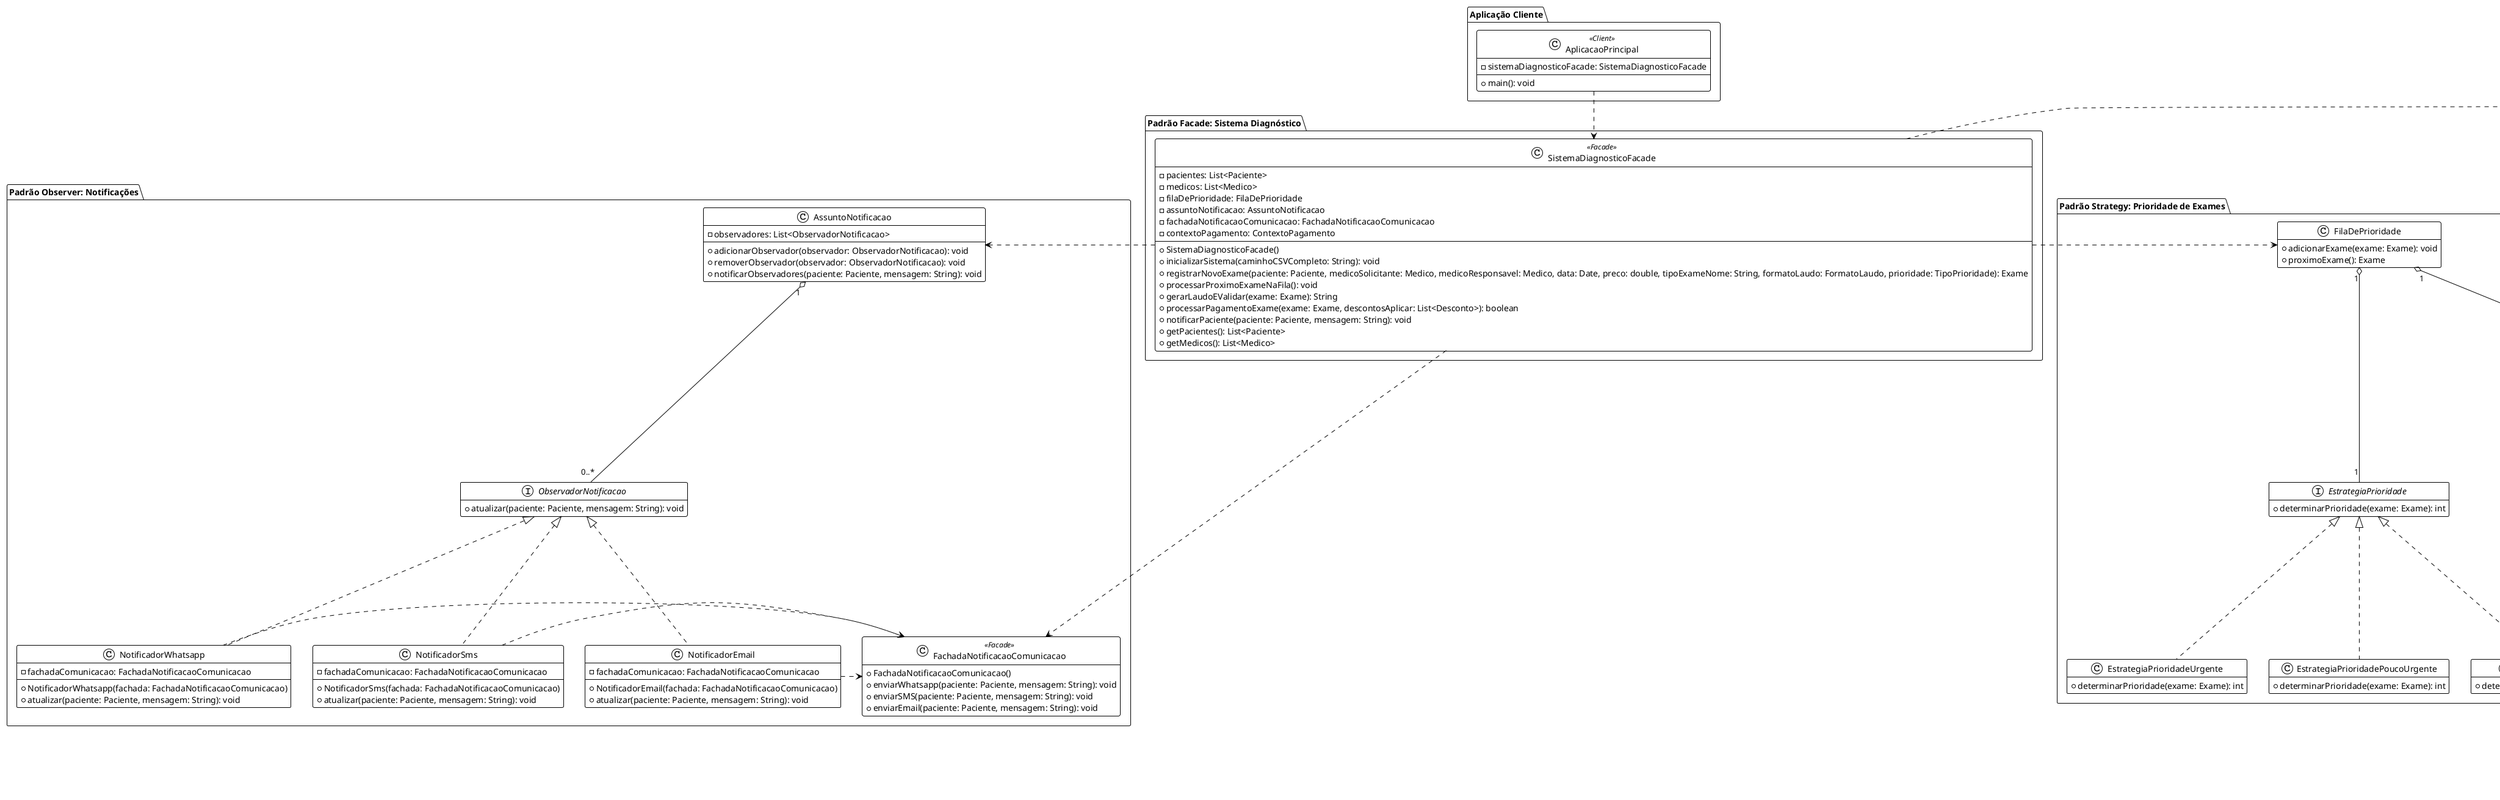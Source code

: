 @startuml
!theme plain
skinparam classAttributeIconStyle public private
hide empty members

' 0. Entidades de Domínio Básicas
package "Entidades de Domínio" {
    class Paciente {
        +nome: String
        +convenio: String
        +id: String
        +idade: int
    }

    class Medico {
        +nome: String
        +crm: String
        +especialidade: String
    }

    enum TipoPrioridade {
        URGENTE
        POUCO_URGENTE
        ROTINA
    }
}

' 1. Bridge Pattern: Exame e Formatação de Laudo (R3, R4)
package "Padrão Bridge: Laudo" {
    interface FormatoLaudo {
        +gerar(conteudoLaudo: String): String
    }

    class FormatoLaudoTexto implements FormatoLaudo {
        +gerar(conteudoLaudo: String): String
    }

    class FormatoLaudoHtml implements FormatoLaudo {
        +gerar(conteudoLaudo: String): String
    }

    class FormatoLaudoPdf implements FormatoLaudo {
        +gerar(conteudoLaudo: String): String
    }

    abstract class Exame {
        +idExame: String
        +paciente: Paciente
        +medicoSolicitante: Medico
        +medicoResponsavel: Medico
        +dataExame: Date
        +precoBase: double
        +prioridade: TipoPrioridade
        +formatoLaudo: FormatoLaudo
        -primeiroValidador: ValidadorExame // O início da cadeia de validação para este exame
        -ultimoValidador: ValidadorExame // Para facilitar a adição no final da cadeia
        +adicionarRegraValidacao(regra: ValidadorExame): void // Adiciona uma regra ao final da cadeia
        +validar(): boolean // Inicia a validação pela cadeia
        +calcularPreco(): double
        +setFormatoLaudo(formato: FormatoLaudo): void
        + abstract gerarLaudo(): String
    }

    class Hemograma extends Exame {
        +gerarLaudo(): String
    }

    class Ultrassonografia extends Exame {
        +gerarLaudo(): String
    }

    class RessonanciaMagnetica extends Exame {
        +gerarLaudo(): String
    }

    ' Relações internas do Bridge
    Exame "1" o-- "1" FormatoLaudo
}


' 2. Chain of Responsibility: Validação de Exames (R5)
package "Padrão Chain of Responsibility: Validação" {
    interface ValidadorExame {
        +setProximo(proximo: ValidadorExame): ValidadorExame
        +validar(exame: Exame): boolean
    }

    abstract class ValidadorBase implements ValidadorExame {
        -proximo: ValidadorExame
        +setProximo(proximo: ValidadorExame): ValidadorExame
        +validar(exame: Exame): boolean
    }

    class ValidadorHemograma extends ValidadorBase {
        +validar(exame: Exame): boolean
    }

    class ValidadorImplantes extends ValidadorBase {
        +validar(exame: Exame): boolean
    }

    ' Relações internas da Cadeia
    ValidadorBase "1" o-- "0..1" ValidadorExame
}

' 3. Observer Pattern: Notificações (R6)
package "Padrão Observer: Notificações" {
    interface ObservadorNotificacao {
        +atualizar(paciente: Paciente, mensagem: String): void
    }

    class AssuntoNotificacao {
        -observadores: List<ObservadorNotificacao>
        +adicionarObservador(observador: ObservadorNotificacao): void
        +removerObservador(observador: ObservadorNotificacao): void
        +notificarObservadores(paciente: Paciente, mensagem: String): void
    }

    class NotificadorWhatsapp implements ObservadorNotificacao {
        -fachadaComunicacao: FachadaNotificacaoComunicacao
        +NotificadorWhatsapp(fachada: FachadaNotificacaoComunicacao)
        +atualizar(paciente: Paciente, mensagem: String): void
    }

    class NotificadorSms implements ObservadorNotificacao {
        -fachadaComunicacao: FachadaNotificacaoComunicacao
        +NotificadorSms(fachada: FachadaNotificacaoComunicacao)
        +atualizar(paciente: Paciente, mensagem: String): void
    }

    class NotificadorEmail implements ObservadorNotificacao {
        -fachadaComunicacao: FachadaNotificacaoComunicacao
        +NotificadorEmail(fachada: FachadaNotificacaoComunicacao)
        +atualizar(paciente: Paciente, mensagem: String): void
    }

    class FachadaNotificacaoComunicacao <<Facade>> {
        +FachadaNotificacaoComunicacao()
        +enviarWhatsapp(paciente: Paciente, mensagem: String): void
        +enviarSMS(paciente: Paciente, mensagem: String): void
        +enviarEmail(paciente: Paciente, mensagem: String): void
    }

    ' Relações internas do Observer
    AssuntoNotificacao "1" o-- "0..*" ObservadorNotificacao
    NotificadorWhatsapp .right.> FachadaNotificacaoComunicacao
    NotificadorSms .right.> FachadaNotificacaoComunicacao
    NotificadorEmail .right.> FachadaNotificacaoComunicacao
}

' 4. Decorator Pattern: Descontos (R7)
package "Padrão Decorator: Descontos" {
    interface Desconto {
        +aplicarDesconto(originalPrice: double): double
    }

    class PrecoBase implements Desconto {
        +aplicarDesconto(originalPrice: double): double
    }

    class DescontoConvenio extends PrecoBase {
        +aplicarDesconto(originalPrice: double): double
    }

    class DescontoIdoso extends PrecoBase {
        +aplicarDesconto(originalPrice: double): double
    }

    class DescontoOutubroRosa extends PrecoBase {
        +aplicarDesconto(originalPrice: double): double
    }
}

' 5. Strategy Pattern: Prioridade de Exames (R8)
package "Padrão Strategy: Prioridade de Exames" {
    class FilaDePrioridade {
        +adicionarExame(exame: Exame): void
        +proximoExame(): Exame
    }

    interface EstrategiaPrioridade {
        +determinarPrioridade(exame: Exame): int
    }

    class EstrategiaPrioridadeUrgente implements EstrategiaPrioridade {
        +determinarPrioridade(exame: Exame): int
    }

    class EstrategiaPrioridadePoucoUrgente implements EstrategiaPrioridade {
        +determinarPrioridade(exame: Exame): int
    }

    class EstrategiaPrioridadeRotina implements EstrategiaPrioridade {
        +determinarPrioridade(exame: Exame): int
    }

    ' Relações internas da Strategy
    FilaDePrioridade "1" o-- "1" EstrategiaPrioridade
}

' 6. State Pattern: Pagamento (R10)
package "Padrão State: Pagamento" {
    class ContextoPagamento {
        -estado: EstadoPagamento
        -valorTotal: double
        +ContextoPagamento(valorTotal: double)
        +setEstado(estado: EstadoPagamento): void
        +processarPagamento(): boolean
        +getValorTotal(): double
        +setValorTotal(valor: double): void
        +aplicarDescontos(descontosAplicar: List<Desconto>): void
    }

    interface EstadoPagamento {
        +lidarPagamento(contexto: ContextoPagamento): boolean
    }

    class PagamentoPendente implements EstadoPagamento {
        +lidarPagamento(contexto: ContextoPagamento): boolean
    }

    class PagamentoAprovado implements EstadoPagamento {
        +lidarPagamento(contexto: ContextoPagamento): boolean
    }

    class PagamentoRecusado implements EstadoPagamento {
        +lidarPagamento(contexto: ContextoPagamento): boolean
    }

    ' Relações internas do State
    ContextoPagamento "1" *-- "1" EstadoPagamento
}

' 7. Façade Pattern: Orquestração do Sistema (R1, R9)
package "Padrão Facade: Sistema Diagnóstico" {
    class SistemaDiagnosticoFacade <<Facade>> {
        -pacientes: List<Paciente>
        -medicos: List<Medico>
        -filaDePrioridade: FilaDePrioridade
        -assuntoNotificacao: AssuntoNotificacao
        -fachadaNotificacaoComunicacao: FachadaNotificacaoComunicacao
        -contextoPagamento: ContextoPagamento
        +SistemaDiagnosticoFacade()
        +inicializarSistema(caminhoCSVCompleto: String): void
        +registrarNovoExame(paciente: Paciente, medicoSolicitante: Medico, medicoResponsavel: Medico, data: Date, preco: double, tipoExameNome: String, formatoLaudo: FormatoLaudo, prioridade: TipoPrioridade): Exame
        +processarProximoExameNaFila(): void
        +gerarLaudoEValidar(exame: Exame): String
        +processarPagamentoExame(exame: Exame, descontosAplicar: List<Desconto>): boolean
        +notificarPaciente(paciente: Paciente, mensagem: String): void
        +getPacientes(): List<Paciente>
        +getMedicos(): List<Medico>
    }
}

' 8. Cliente Principal
package "Aplicação Cliente" {
    class AplicacaoPrincipal <<Client>> {
        -sistemaDiagnosticoFacade: SistemaDiagnosticoFacade
        +main(): void
    }
}

' ====================================================================
' Conexões entre os Padrões e Entidades
' ====================================================================

' Exame e suas relações com entidades básicas
Exame .up.> Paciente
Exame .up.> Medico
Exame .up.> ValidadorExame

' Conexões da Fachada com outros padrões/componentes
SistemaDiagnosticoFacade .right.> FilaDePrioridade
SistemaDiagnosticoFacade .right.> AssuntoNotificacao
SistemaDiagnosticoFacade .right.> FachadaNotificacaoComunicacao
SistemaDiagnosticoFacade .right.> ContextoPagamento

' Conexões de ContextoPagamento com Decorator
ContextoPagamento "1" o-- "0..*" Desconto

' Conexões da Fila de Prioridade
FilaDePrioridade "1" o-- "0..*" Exame

' Conexão do Cliente Principal
AplicacaoPrincipal .down.> SistemaDiagnosticoFacade

@enduml